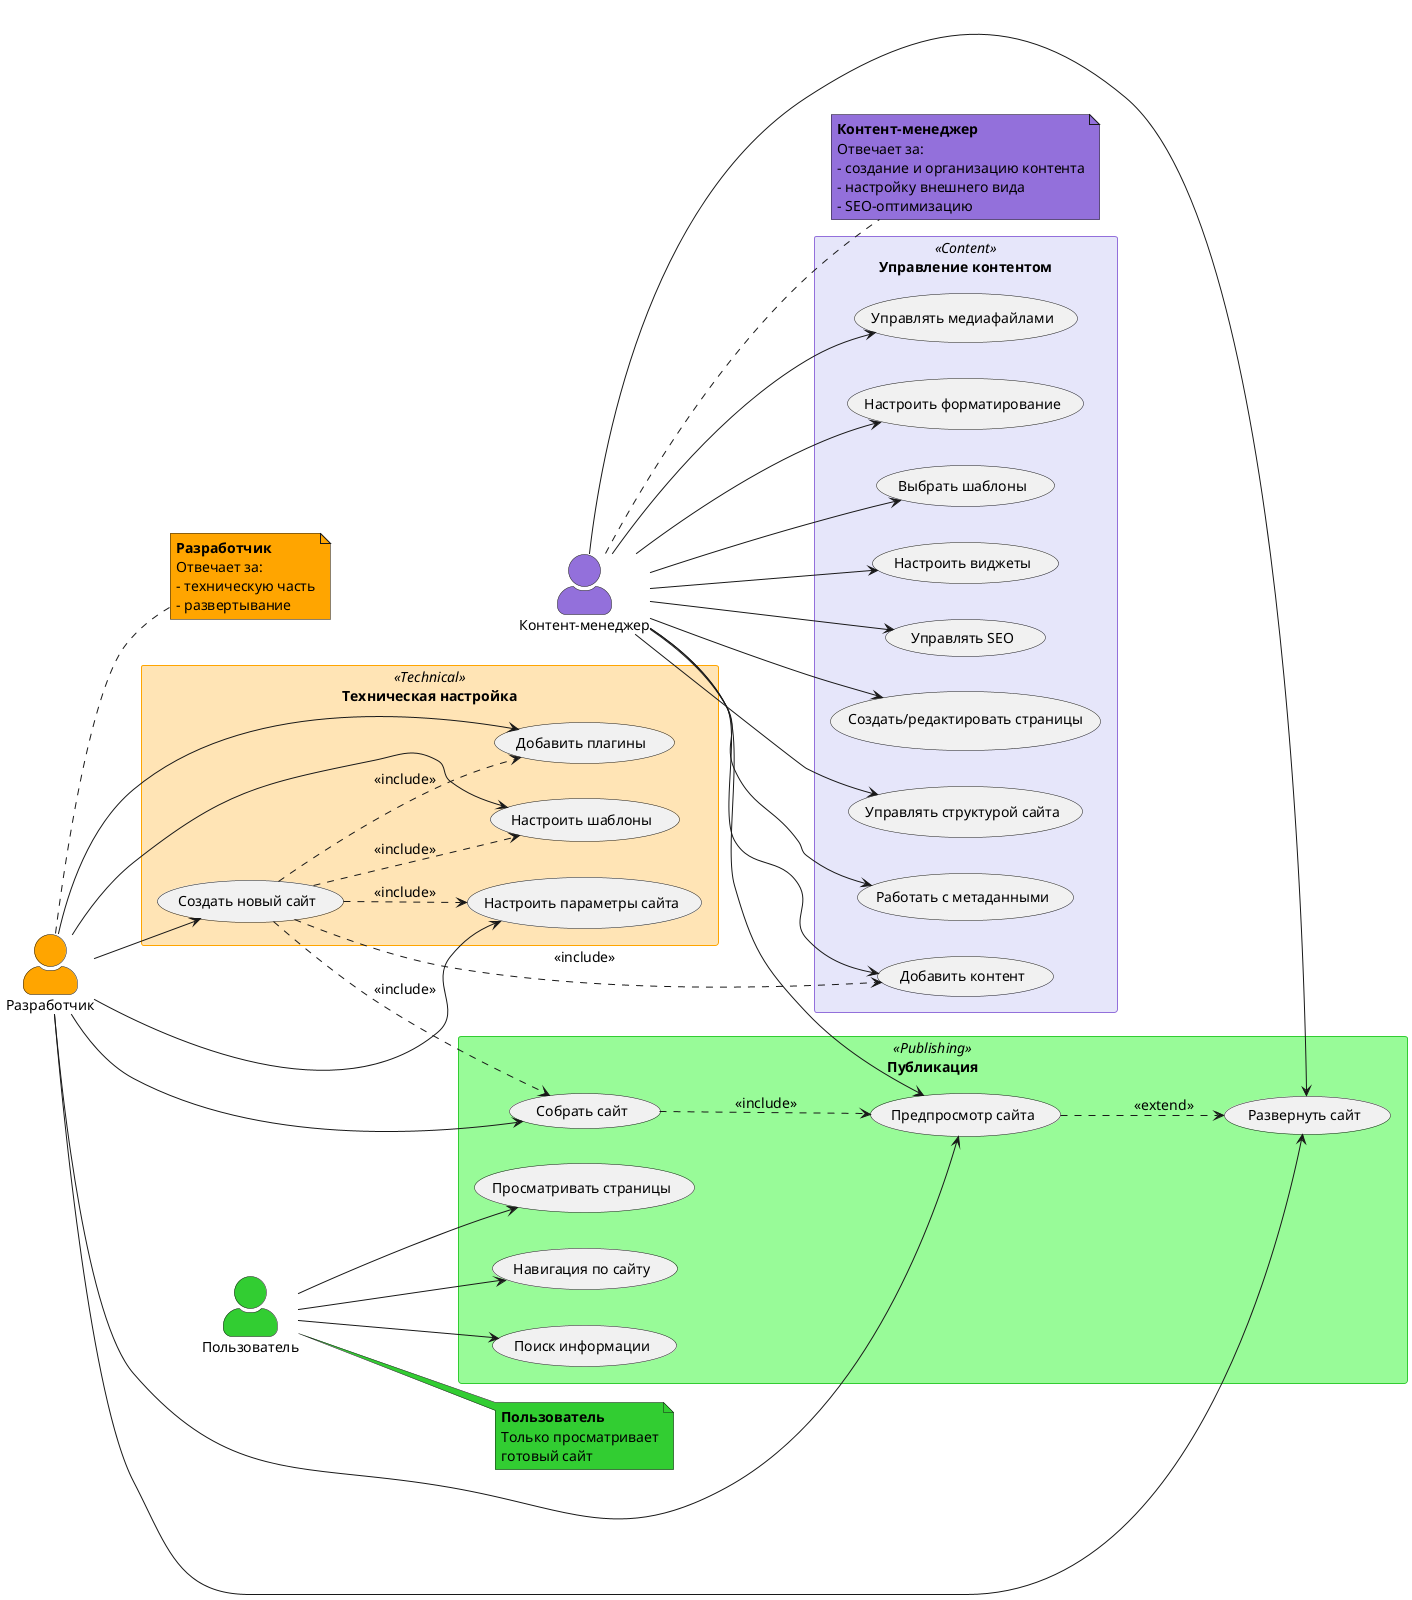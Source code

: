 @startuml
left to right direction
skinparam backgroundColor white
skinparam handwritten false
skinparam defaultFontName Arial
skinparam defaultFontSize 14
skinparam actorStyle awesome
skinparam usecaseStyle uml2

' Цвета для разных групп
skinparam rectangle {
    BackgroundColor<<Technical>> #FFE4B5
    BackgroundColor<<Content>> #E6E6FA
    BackgroundColor<<Publishing>> #98FB98
    BorderColor<<Technical>> #FFA500
    BorderColor<<Content>> #9370DB
    BorderColor<<Publishing>> #32CD32
}

' Определение акторов
actor "Разработчик" as dev #FFA500
actor "Контент-менеджер" as cm #9370DB
actor "Пользователь" as user #32CD32

' Группировка вариантов использования
rectangle "Техническая настройка" <<Technical>> {
  usecase "Создать новый сайт" as UC1
  usecase "Настроить параметры сайта" as UC2
  usecase "Настроить шаблоны" as UC4
  usecase "Добавить плагины" as UC5
}

rectangle "Управление контентом" <<Content>> {
  usecase "Добавить контент" as UC3
  usecase "Создать/редактировать страницы" as UC9_1
  usecase "Управлять структурой сайта" as UC9_2
  usecase "Работать с метаданными" as UC9_3
  usecase "Управлять медиафайлами" as UC9_4
  usecase "Настроить форматирование" as UC10_1
  usecase "Выбрать шаблоны" as UC10_2
  usecase "Настроить виджеты" as UC10_3
  usecase "Управлять SEO" as UC10_4
}

rectangle "Публикация" <<Publishing>> {
  usecase "Собрать сайт" as UC6
  usecase "Предпросмотр сайта" as UC7
  usecase "Развернуть сайт" as UC8
  usecase "Просматривать страницы" as UC11
  usecase "Навигация по сайту" as UC12
  usecase "Поиск информации" as UC13
}

' Связи разработчика
dev --> UC1
dev --> UC2
dev --> UC4
dev --> UC5
dev --> UC6
dev --> UC7
dev --> UC8

' Связи контент-менеджера
cm --> UC3
cm --> UC9_1
cm --> UC9_2
cm --> UC9_3
cm --> UC9_4
cm --> UC10_1
cm --> UC10_2
cm --> UC10_3
cm --> UC10_4
cm --> UC7
cm --> UC8

' Связи пользователя
user --> UC11
user --> UC12
user --> UC13

' Отношения include/extend
UC1 ..> UC2 : <<include>>
UC1 ..> UC3 : <<include>>
UC1 ..> UC4 : <<include>>
UC1 ..> UC5 : <<include>>
UC1 ..> UC6 : <<include>>
UC6 ..> UC7 : <<include>>
UC7 ..> UC8 : <<extend>>

' Пояснительные заметки
note right of dev #FFA500
  <b>Разработчик</b>
  Отвечает за:
  - техническую часть
  - развертывание
end note

note right of cm #9370DB
  <b>Контент-менеджер</b>
  Отвечает за:
  - создание и организацию контента
  - настройку внешнего вида
  - SEO-оптимизацию
end note

note right of user #32CD32
  <b>Пользователь</b>
  Только просматривает
  готовый сайт
end note

@enduml 